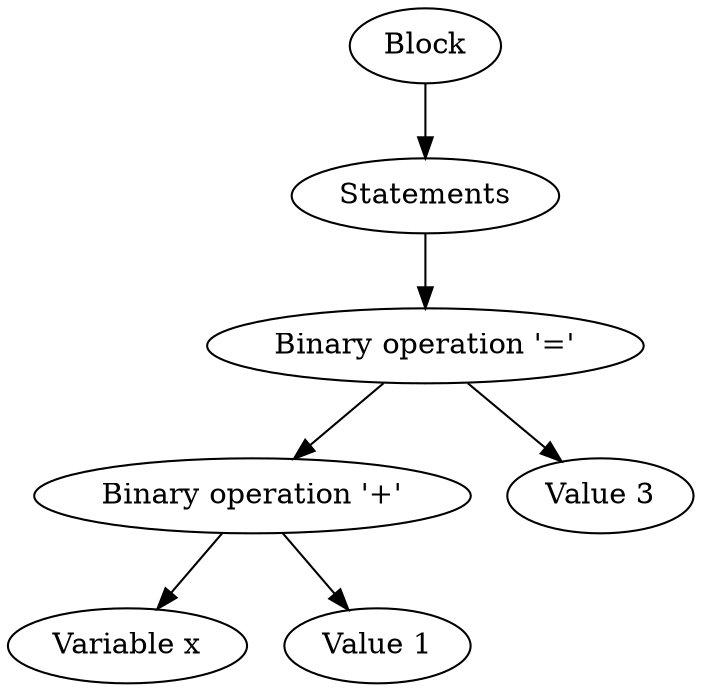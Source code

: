 digraph { 
	0 [label="Block"];
	1 [label="Statements"];
	0 -> 1
	2 [label="Binary operation '='"];
	1 -> 2
	3 [label="Binary operation '+'"];
	2 -> 3
	4 [label="Value 3"];
	2 -> 4
	5 [label="Variable x"];
	3 -> 5
	6 [label="Value 1"];
	3 -> 6
}